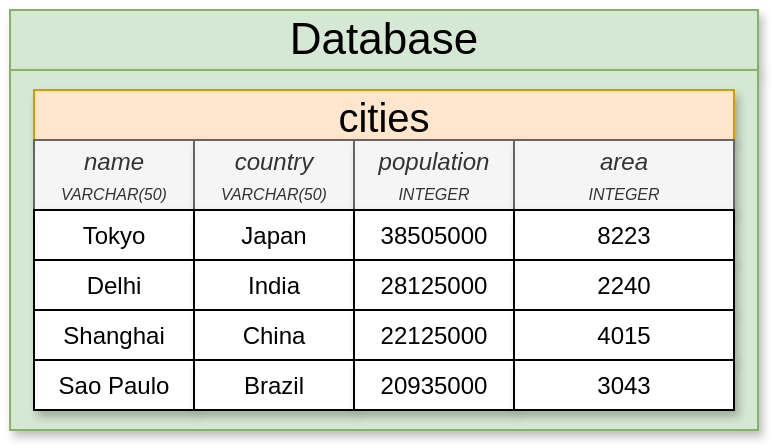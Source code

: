 <mxfile version="24.8.3" pages="8">
  <diagram id="4e3uA_6r-mzQ-KpXPNh-" name="01 - cities">
    <mxGraphModel dx="782" dy="721" grid="1" gridSize="10" guides="1" tooltips="1" connect="1" arrows="1" fold="1" page="1" pageScale="1" pageWidth="1920" pageHeight="1200" math="0" shadow="0">
      <root>
        <mxCell id="0" />
        <mxCell id="1" parent="0" />
        <mxCell id="ej6zyyzPEBs1Y0tk56cy-1" value="Database" style="rounded=0;whiteSpace=wrap;html=1;shadow=1;fontSize=22;fillColor=#d5e8d4;strokeColor=#82b366;" parent="1" vertex="1">
          <mxGeometry x="586" y="410" width="374" height="30" as="geometry" />
        </mxCell>
        <mxCell id="ej6zyyzPEBs1Y0tk56cy-2" value="" style="rounded=0;whiteSpace=wrap;html=1;shadow=1;fontSize=22;fillColor=#d5e8d4;strokeColor=#82b366;" parent="1" vertex="1">
          <mxGeometry x="586" y="440" width="374" height="180" as="geometry" />
        </mxCell>
        <mxCell id="ej6zyyzPEBs1Y0tk56cy-3" value="cities" style="rounded=0;whiteSpace=wrap;html=1;shadow=1;fontSize=20;fillColor=#ffe6cc;strokeColor=#d79b00;" parent="1" vertex="1">
          <mxGeometry x="598" y="450" width="350" height="25" as="geometry" />
        </mxCell>
        <mxCell id="ej6zyyzPEBs1Y0tk56cy-4" value="name&lt;br&gt;&lt;font style=&quot;font-size: 8px&quot;&gt;VARCHAR(50)&lt;/font&gt;" style="rounded=0;whiteSpace=wrap;html=1;shadow=1;fontSize=12;fillColor=#f5f5f5;strokeColor=#666666;fontColor=#333333;fontStyle=2" parent="1" vertex="1">
          <mxGeometry x="598" y="475" width="80" height="35" as="geometry" />
        </mxCell>
        <mxCell id="ej6zyyzPEBs1Y0tk56cy-5" value="country&lt;br&gt;&lt;span style=&quot;font-size: 8px&quot;&gt;VARCHAR(50)&lt;/span&gt;" style="rounded=0;whiteSpace=wrap;html=1;shadow=1;fontSize=12;fillColor=#f5f5f5;strokeColor=#666666;fontColor=#333333;fontStyle=2" parent="1" vertex="1">
          <mxGeometry x="678" y="475" width="80" height="35" as="geometry" />
        </mxCell>
        <mxCell id="ej6zyyzPEBs1Y0tk56cy-6" value="population&lt;br&gt;&lt;span style=&quot;font-size: 8px&quot;&gt;INTEGER&lt;/span&gt;" style="rounded=0;whiteSpace=wrap;html=1;shadow=1;fontSize=12;fillColor=#f5f5f5;strokeColor=#666666;fontColor=#333333;fontStyle=2" parent="1" vertex="1">
          <mxGeometry x="758" y="475" width="80" height="35" as="geometry" />
        </mxCell>
        <mxCell id="ej6zyyzPEBs1Y0tk56cy-7" value="area&lt;br&gt;&lt;span style=&quot;font-size: 8px&quot;&gt;INTEGER&lt;/span&gt;" style="rounded=0;whiteSpace=wrap;html=1;shadow=1;fontSize=12;fillColor=#f5f5f5;strokeColor=#666666;fontColor=#333333;fontStyle=2" parent="1" vertex="1">
          <mxGeometry x="838" y="475" width="110" height="35" as="geometry" />
        </mxCell>
        <mxCell id="ej6zyyzPEBs1Y0tk56cy-8" value="Tokyo" style="rounded=0;whiteSpace=wrap;html=1;shadow=1;fontSize=12;fontStyle=0" parent="1" vertex="1">
          <mxGeometry x="598" y="510" width="80" height="25" as="geometry" />
        </mxCell>
        <mxCell id="ej6zyyzPEBs1Y0tk56cy-9" value="Japan" style="rounded=0;whiteSpace=wrap;html=1;shadow=1;fontSize=12;fontStyle=0" parent="1" vertex="1">
          <mxGeometry x="678" y="510" width="80" height="25" as="geometry" />
        </mxCell>
        <mxCell id="ej6zyyzPEBs1Y0tk56cy-10" value="38505000" style="rounded=0;whiteSpace=wrap;html=1;shadow=1;fontSize=12;fontStyle=0" parent="1" vertex="1">
          <mxGeometry x="758" y="510" width="80" height="25" as="geometry" />
        </mxCell>
        <mxCell id="ej6zyyzPEBs1Y0tk56cy-11" value="8223" style="rounded=0;whiteSpace=wrap;html=1;shadow=1;fontSize=12;fontStyle=0" parent="1" vertex="1">
          <mxGeometry x="838" y="510" width="110" height="25" as="geometry" />
        </mxCell>
        <mxCell id="ej6zyyzPEBs1Y0tk56cy-12" value="Delhi" style="rounded=0;whiteSpace=wrap;html=1;shadow=1;fontSize=12;fontStyle=0" parent="1" vertex="1">
          <mxGeometry x="598" y="535" width="80" height="25" as="geometry" />
        </mxCell>
        <mxCell id="ej6zyyzPEBs1Y0tk56cy-13" value="India" style="rounded=0;whiteSpace=wrap;html=1;shadow=1;fontSize=12;fontStyle=0" parent="1" vertex="1">
          <mxGeometry x="678" y="535" width="80" height="25" as="geometry" />
        </mxCell>
        <mxCell id="ej6zyyzPEBs1Y0tk56cy-14" value="28125000" style="rounded=0;whiteSpace=wrap;html=1;shadow=1;fontSize=12;fontStyle=0" parent="1" vertex="1">
          <mxGeometry x="758" y="535" width="80" height="25" as="geometry" />
        </mxCell>
        <mxCell id="ej6zyyzPEBs1Y0tk56cy-15" value="2240" style="rounded=0;whiteSpace=wrap;html=1;shadow=1;fontSize=12;fontStyle=0" parent="1" vertex="1">
          <mxGeometry x="838" y="535" width="110" height="25" as="geometry" />
        </mxCell>
        <mxCell id="ej6zyyzPEBs1Y0tk56cy-16" value="Shanghai" style="rounded=0;whiteSpace=wrap;html=1;shadow=1;fontSize=12;fontStyle=0" parent="1" vertex="1">
          <mxGeometry x="598" y="560" width="80" height="25" as="geometry" />
        </mxCell>
        <mxCell id="ej6zyyzPEBs1Y0tk56cy-17" value="China" style="rounded=0;whiteSpace=wrap;html=1;shadow=1;fontSize=12;fontStyle=0" parent="1" vertex="1">
          <mxGeometry x="678" y="560" width="80" height="25" as="geometry" />
        </mxCell>
        <mxCell id="ej6zyyzPEBs1Y0tk56cy-18" value="22125000" style="rounded=0;whiteSpace=wrap;html=1;shadow=1;fontSize=12;fontStyle=0" parent="1" vertex="1">
          <mxGeometry x="758" y="560" width="80" height="25" as="geometry" />
        </mxCell>
        <mxCell id="ej6zyyzPEBs1Y0tk56cy-19" value="4015" style="rounded=0;whiteSpace=wrap;html=1;shadow=1;fontSize=12;fontStyle=0" parent="1" vertex="1">
          <mxGeometry x="838" y="560" width="110" height="25" as="geometry" />
        </mxCell>
        <mxCell id="ej6zyyzPEBs1Y0tk56cy-20" value="Sao Paulo" style="rounded=0;whiteSpace=wrap;html=1;shadow=1;fontSize=12;fontStyle=0" parent="1" vertex="1">
          <mxGeometry x="598" y="585" width="80" height="25" as="geometry" />
        </mxCell>
        <mxCell id="ej6zyyzPEBs1Y0tk56cy-21" value="Brazil" style="rounded=0;whiteSpace=wrap;html=1;shadow=1;fontSize=12;fontStyle=0" parent="1" vertex="1">
          <mxGeometry x="678" y="585" width="80" height="25" as="geometry" />
        </mxCell>
        <mxCell id="ej6zyyzPEBs1Y0tk56cy-22" value="20935000" style="rounded=0;whiteSpace=wrap;html=1;shadow=1;fontSize=12;fontStyle=0" parent="1" vertex="1">
          <mxGeometry x="758" y="585" width="80" height="25" as="geometry" />
        </mxCell>
        <mxCell id="ej6zyyzPEBs1Y0tk56cy-23" value="3043" style="rounded=0;whiteSpace=wrap;html=1;shadow=1;fontSize=12;fontStyle=0" parent="1" vertex="1">
          <mxGeometry x="838" y="585" width="110" height="25" as="geometry" />
        </mxCell>
      </root>
    </mxGraphModel>
  </diagram>
  <diagram id="WPvbViRh7FE2aKc_QRb9" name="02 - where">
    <mxGraphModel dx="715" dy="441" grid="1" gridSize="10" guides="1" tooltips="1" connect="1" arrows="1" fold="1" page="1" pageScale="1" pageWidth="1920" pageHeight="1200" math="0" shadow="0">
      <root>
        <mxCell id="AaGhEzn49VwoUiBBxyZU-0" />
        <mxCell id="AaGhEzn49VwoUiBBxyZU-1" parent="AaGhEzn49VwoUiBBxyZU-0" />
        <mxCell id="eYYFkC5M2LrtB64-ixSY-0" value="Database" style="rounded=0;whiteSpace=wrap;html=1;shadow=1;fontSize=22;fillColor=#d5e8d4;strokeColor=#82b366;" vertex="1" parent="AaGhEzn49VwoUiBBxyZU-1">
          <mxGeometry x="560" y="390" width="374" height="30" as="geometry" />
        </mxCell>
        <mxCell id="eYYFkC5M2LrtB64-ixSY-1" value="" style="rounded=0;whiteSpace=wrap;html=1;shadow=1;fontSize=22;fillColor=#d5e8d4;strokeColor=#82b366;" vertex="1" parent="AaGhEzn49VwoUiBBxyZU-1">
          <mxGeometry x="560" y="420" width="374" height="180" as="geometry" />
        </mxCell>
        <mxCell id="eYYFkC5M2LrtB64-ixSY-2" value="cities" style="rounded=0;whiteSpace=wrap;html=1;shadow=1;fontSize=20;fillColor=#ffe6cc;strokeColor=#d79b00;" vertex="1" parent="AaGhEzn49VwoUiBBxyZU-1">
          <mxGeometry x="572" y="430" width="350" height="25" as="geometry" />
        </mxCell>
        <mxCell id="eYYFkC5M2LrtB64-ixSY-3" value="name&lt;br&gt;&lt;font style=&quot;font-size: 8px&quot;&gt;VARCHAR(50)&lt;/font&gt;" style="rounded=0;whiteSpace=wrap;html=1;shadow=1;fontSize=12;fillColor=#f5f5f5;strokeColor=#666666;fontColor=#333333;fontStyle=2" vertex="1" parent="AaGhEzn49VwoUiBBxyZU-1">
          <mxGeometry x="572" y="455" width="80" height="35" as="geometry" />
        </mxCell>
        <mxCell id="eYYFkC5M2LrtB64-ixSY-6" value="area&lt;br&gt;&lt;span style=&quot;font-size: 8px&quot;&gt;INTEGER&lt;/span&gt;" style="rounded=0;whiteSpace=wrap;html=1;shadow=1;fontSize=12;fillColor=#f5f5f5;strokeColor=#666666;fontColor=#333333;fontStyle=2" vertex="1" parent="AaGhEzn49VwoUiBBxyZU-1">
          <mxGeometry x="812" y="455" width="110" height="35" as="geometry" />
        </mxCell>
        <mxCell id="eYYFkC5M2LrtB64-ixSY-7" value="Tokyo" style="rounded=0;whiteSpace=wrap;html=1;shadow=1;fontSize=12;fontStyle=0" vertex="1" parent="AaGhEzn49VwoUiBBxyZU-1">
          <mxGeometry x="572" y="490" width="80" height="25" as="geometry" />
        </mxCell>
        <mxCell id="eYYFkC5M2LrtB64-ixSY-10" value="8223" style="rounded=0;whiteSpace=wrap;html=1;shadow=1;fontSize=12;fontStyle=0" vertex="1" parent="AaGhEzn49VwoUiBBxyZU-1">
          <mxGeometry x="812" y="490" width="110" height="25" as="geometry" />
        </mxCell>
        <mxCell id="eYYFkC5M2LrtB64-ixSY-15" value="Shanghai" style="rounded=0;whiteSpace=wrap;html=1;shadow=1;fontSize=12;fontStyle=0" vertex="1" parent="AaGhEzn49VwoUiBBxyZU-1">
          <mxGeometry x="572" y="540" width="80" height="25" as="geometry" />
        </mxCell>
        <mxCell id="eYYFkC5M2LrtB64-ixSY-18" value="4015" style="rounded=0;whiteSpace=wrap;html=1;shadow=1;fontSize=12;fontStyle=0" vertex="1" parent="AaGhEzn49VwoUiBBxyZU-1">
          <mxGeometry x="812" y="540" width="110" height="25" as="geometry" />
        </mxCell>
        <mxCell id="pkKS2S7PdFpSrECyKQXo-2" style="edgeStyle=orthogonalEdgeStyle;rounded=0;orthogonalLoop=1;jettySize=auto;html=1;exitX=0.5;exitY=1;exitDx=0;exitDy=0;fontSize=18;" edge="1" parent="AaGhEzn49VwoUiBBxyZU-1" source="eYYFkC5M2LrtB64-ixSY-23">
          <mxGeometry relative="1" as="geometry">
            <mxPoint x="680" y="380" as="targetPoint" />
          </mxGeometry>
        </mxCell>
        <mxCell id="eYYFkC5M2LrtB64-ixSY-23" value="SELECT name, area" style="rounded=0;whiteSpace=wrap;html=1;fillColor=#dae8fc;strokeColor=#6c8ebf;fontSize=18;" vertex="1" parent="AaGhEzn49VwoUiBBxyZU-1">
          <mxGeometry x="470" y="270" width="173" height="50" as="geometry" />
        </mxCell>
        <mxCell id="pkKS2S7PdFpSrECyKQXo-0" style="edgeStyle=orthogonalEdgeStyle;rounded=0;orthogonalLoop=1;jettySize=auto;html=1;exitX=0.5;exitY=1;exitDx=0;exitDy=0;entryX=0.474;entryY=-0.113;entryDx=0;entryDy=0;entryPerimeter=0;fontSize=18;" edge="1" parent="AaGhEzn49VwoUiBBxyZU-1" source="eYYFkC5M2LrtB64-ixSY-24" target="eYYFkC5M2LrtB64-ixSY-0">
          <mxGeometry relative="1" as="geometry" />
        </mxCell>
        <mxCell id="eYYFkC5M2LrtB64-ixSY-24" value="FROM cities" style="rounded=0;whiteSpace=wrap;html=1;fillColor=#dae8fc;strokeColor=#6c8ebf;fontSize=18;" vertex="1" parent="AaGhEzn49VwoUiBBxyZU-1">
          <mxGeometry x="643" y="270" width="160" height="50" as="geometry" />
        </mxCell>
        <mxCell id="pkKS2S7PdFpSrECyKQXo-1" style="edgeStyle=orthogonalEdgeStyle;rounded=0;orthogonalLoop=1;jettySize=auto;html=1;exitX=0.5;exitY=1;exitDx=0;exitDy=0;fontSize=18;" edge="1" parent="AaGhEzn49VwoUiBBxyZU-1" source="eYYFkC5M2LrtB64-ixSY-25">
          <mxGeometry relative="1" as="geometry">
            <mxPoint x="780" y="380" as="targetPoint" />
          </mxGeometry>
        </mxCell>
        <mxCell id="eYYFkC5M2LrtB64-ixSY-25" value="WHERE area &amp;gt; 4000" style="rounded=0;whiteSpace=wrap;html=1;fillColor=#dae8fc;strokeColor=#6c8ebf;fontSize=18;" vertex="1" parent="AaGhEzn49VwoUiBBxyZU-1">
          <mxGeometry x="803" y="270" width="208" height="50" as="geometry" />
        </mxCell>
      </root>
    </mxGraphModel>
  </diagram>
  <diagram id="KuyZEUI8awvP4SvYcROS" name="03 - order">
    <mxGraphModel dx="601" dy="370" grid="1" gridSize="10" guides="1" tooltips="1" connect="1" arrows="1" fold="1" page="1" pageScale="1" pageWidth="1920" pageHeight="1200" math="0" shadow="0">
      <root>
        <mxCell id="NCR4u-MYzH2ishR-d2Pz-0" />
        <mxCell id="NCR4u-MYzH2ishR-d2Pz-1" parent="NCR4u-MYzH2ishR-d2Pz-0" />
        <mxCell id="Dm7EW4HvSjWJapq4ZpQy-0" value="SELECT name" style="rounded=0;whiteSpace=wrap;html=1;fillColor=#dae8fc;strokeColor=#6c8ebf;fontSize=18;" vertex="1" parent="NCR4u-MYzH2ishR-d2Pz-1">
          <mxGeometry x="500" y="430" width="160" height="50" as="geometry" />
        </mxCell>
        <mxCell id="Dm7EW4HvSjWJapq4ZpQy-1" value="FROM cities" style="rounded=0;whiteSpace=wrap;html=1;fillColor=#dae8fc;strokeColor=#6c8ebf;fontSize=18;" vertex="1" parent="NCR4u-MYzH2ishR-d2Pz-1">
          <mxGeometry x="660" y="430" width="160" height="50" as="geometry" />
        </mxCell>
        <mxCell id="Dm7EW4HvSjWJapq4ZpQy-2" value="WHERE area &amp;gt; 4000" style="rounded=0;whiteSpace=wrap;html=1;fillColor=#dae8fc;strokeColor=#6c8ebf;fontSize=18;" vertex="1" parent="NCR4u-MYzH2ishR-d2Pz-1">
          <mxGeometry x="820" y="430" width="208" height="50" as="geometry" />
        </mxCell>
        <mxCell id="Dm7EW4HvSjWJapq4ZpQy-4" value="" style="shape=curlyBracket;whiteSpace=wrap;html=1;rounded=1;fontSize=18;rotation=-90;" vertex="1" parent="NCR4u-MYzH2ishR-d2Pz-1">
          <mxGeometry x="570" y="418" width="20" height="160" as="geometry" />
        </mxCell>
        <mxCell id="Dm7EW4HvSjWJapq4ZpQy-5" value="" style="shape=curlyBracket;whiteSpace=wrap;html=1;rounded=1;fontSize=18;rotation=-90;" vertex="1" parent="NCR4u-MYzH2ishR-d2Pz-1">
          <mxGeometry x="730" y="418" width="20" height="160" as="geometry" />
        </mxCell>
        <mxCell id="Dm7EW4HvSjWJapq4ZpQy-6" value="" style="shape=curlyBracket;whiteSpace=wrap;html=1;rounded=1;fontSize=18;rotation=-90;" vertex="1" parent="NCR4u-MYzH2ishR-d2Pz-1">
          <mxGeometry x="912" y="394" width="24" height="208" as="geometry" />
        </mxCell>
        <mxCell id="Dm7EW4HvSjWJapq4ZpQy-7" value="First" style="text;html=1;strokeColor=none;fillColor=none;align=center;verticalAlign=middle;whiteSpace=wrap;rounded=0;fontSize=18;fontStyle=2" vertex="1" parent="NCR4u-MYzH2ishR-d2Pz-1">
          <mxGeometry x="720" y="510" width="40" height="20" as="geometry" />
        </mxCell>
        <mxCell id="Dm7EW4HvSjWJapq4ZpQy-8" value="Second" style="text;html=1;strokeColor=none;fillColor=none;align=center;verticalAlign=middle;whiteSpace=wrap;rounded=0;fontSize=18;fontStyle=2" vertex="1" parent="NCR4u-MYzH2ishR-d2Pz-1">
          <mxGeometry x="904" y="510" width="40" height="20" as="geometry" />
        </mxCell>
        <mxCell id="Dm7EW4HvSjWJapq4ZpQy-9" value="Third" style="text;html=1;strokeColor=none;fillColor=none;align=center;verticalAlign=middle;whiteSpace=wrap;rounded=0;fontSize=18;fontStyle=2" vertex="1" parent="NCR4u-MYzH2ishR-d2Pz-1">
          <mxGeometry x="560" y="510" width="40" height="20" as="geometry" />
        </mxCell>
      </root>
    </mxGraphModel>
  </diagram>
  <diagram id="Zv7tVpPOqQ2qI7h1_i_Y" name="04 - operators">
    <mxGraphModel dx="715" dy="441" grid="1" gridSize="10" guides="1" tooltips="1" connect="1" arrows="1" fold="1" page="1" pageScale="1" pageWidth="1920" pageHeight="1200" math="0" shadow="0">
      <root>
        <mxCell id="tnCK1nvqimr_X_IFObBG-0" />
        <mxCell id="tnCK1nvqimr_X_IFObBG-1" parent="tnCK1nvqimr_X_IFObBG-0" />
        <mxCell id="aW-_1c8ueP7pCGFVln9w-0" style="edgeStyle=orthogonalEdgeStyle;rounded=0;orthogonalLoop=1;jettySize=auto;html=1;exitX=1;exitY=0.5;exitDx=0;exitDy=0;strokeWidth=2;fontSize=29;" edge="1" parent="tnCK1nvqimr_X_IFObBG-1" source="aW-_1c8ueP7pCGFVln9w-1" target="aW-_1c8ueP7pCGFVln9w-8">
          <mxGeometry relative="1" as="geometry" />
        </mxCell>
        <mxCell id="aW-_1c8ueP7pCGFVln9w-1" value="=" style="rounded=0;whiteSpace=wrap;html=1;strokeWidth=1;fillColor=#dae8fc;fontSize=29;strokeColor=#6c8ebf;fontStyle=1" vertex="1" parent="tnCK1nvqimr_X_IFObBG-1">
          <mxGeometry x="580" y="190" width="120" height="60" as="geometry" />
        </mxCell>
        <mxCell id="aW-_1c8ueP7pCGFVln9w-2" style="edgeStyle=orthogonalEdgeStyle;rounded=0;orthogonalLoop=1;jettySize=auto;html=1;exitX=1;exitY=0.5;exitDx=0;exitDy=0;strokeWidth=2;fontSize=29;" edge="1" parent="tnCK1nvqimr_X_IFObBG-1" source="aW-_1c8ueP7pCGFVln9w-3" target="aW-_1c8ueP7pCGFVln9w-9">
          <mxGeometry relative="1" as="geometry" />
        </mxCell>
        <mxCell id="aW-_1c8ueP7pCGFVln9w-3" value="&amp;gt;" style="rounded=0;whiteSpace=wrap;html=1;strokeWidth=1;fillColor=#dae8fc;fontSize=29;strokeColor=#6c8ebf;fontStyle=1" vertex="1" parent="tnCK1nvqimr_X_IFObBG-1">
          <mxGeometry x="580" y="260" width="120" height="60" as="geometry" />
        </mxCell>
        <mxCell id="aW-_1c8ueP7pCGFVln9w-4" style="edgeStyle=orthogonalEdgeStyle;rounded=0;orthogonalLoop=1;jettySize=auto;html=1;exitX=1;exitY=0.5;exitDx=0;exitDy=0;strokeWidth=2;fontSize=29;" edge="1" parent="tnCK1nvqimr_X_IFObBG-1" source="aW-_1c8ueP7pCGFVln9w-5" target="aW-_1c8ueP7pCGFVln9w-10">
          <mxGeometry relative="1" as="geometry" />
        </mxCell>
        <mxCell id="aW-_1c8ueP7pCGFVln9w-5" value="&amp;lt;" style="rounded=0;whiteSpace=wrap;html=1;strokeWidth=1;fillColor=#dae8fc;fontSize=29;strokeColor=#6c8ebf;fontStyle=1" vertex="1" parent="tnCK1nvqimr_X_IFObBG-1">
          <mxGeometry x="580" y="330" width="120" height="60" as="geometry" />
        </mxCell>
        <mxCell id="aW-_1c8ueP7pCGFVln9w-6" style="edgeStyle=orthogonalEdgeStyle;rounded=0;orthogonalLoop=1;jettySize=auto;html=1;exitX=1;exitY=0.5;exitDx=0;exitDy=0;strokeWidth=2;fontSize=29;" edge="1" parent="tnCK1nvqimr_X_IFObBG-1" source="aW-_1c8ueP7pCGFVln9w-7" target="aW-_1c8ueP7pCGFVln9w-11">
          <mxGeometry relative="1" as="geometry" />
        </mxCell>
        <mxCell id="aW-_1c8ueP7pCGFVln9w-7" value="&amp;gt;=" style="rounded=0;whiteSpace=wrap;html=1;strokeWidth=1;fillColor=#dae8fc;fontSize=29;strokeColor=#6c8ebf;fontStyle=1" vertex="1" parent="tnCK1nvqimr_X_IFObBG-1">
          <mxGeometry x="580" y="400" width="120" height="60" as="geometry" />
        </mxCell>
        <mxCell id="aW-_1c8ueP7pCGFVln9w-8" value="Are the values equal?" style="rounded=0;whiteSpace=wrap;html=1;strokeWidth=1;fontSize=17;fontStyle=0" vertex="1" parent="tnCK1nvqimr_X_IFObBG-1">
          <mxGeometry x="730" y="190" width="140" height="60" as="geometry" />
        </mxCell>
        <mxCell id="aW-_1c8ueP7pCGFVln9w-9" value="Is the value on the left greater?" style="rounded=0;whiteSpace=wrap;html=1;strokeWidth=1;fontSize=17;fontStyle=0" vertex="1" parent="tnCK1nvqimr_X_IFObBG-1">
          <mxGeometry x="730" y="260" width="140" height="60" as="geometry" />
        </mxCell>
        <mxCell id="aW-_1c8ueP7pCGFVln9w-10" value="Is the value on the left less?" style="rounded=0;whiteSpace=wrap;html=1;strokeWidth=1;fontSize=17;fontStyle=0" vertex="1" parent="tnCK1nvqimr_X_IFObBG-1">
          <mxGeometry x="730" y="330" width="140" height="60" as="geometry" />
        </mxCell>
        <mxCell id="aW-_1c8ueP7pCGFVln9w-11" value="Is the value on the left greater or equal to?" style="rounded=0;whiteSpace=wrap;html=1;strokeWidth=1;fontSize=17;fontStyle=0" vertex="1" parent="tnCK1nvqimr_X_IFObBG-1">
          <mxGeometry x="730" y="400" width="140" height="60" as="geometry" />
        </mxCell>
        <mxCell id="aW-_1c8ueP7pCGFVln9w-12" value="&lt;i&gt;Comparison&lt;/i&gt; Math Operators" style="text;html=1;strokeColor=none;fillColor=none;align=center;verticalAlign=middle;whiteSpace=wrap;rounded=0;fontSize=29;" vertex="1" parent="tnCK1nvqimr_X_IFObBG-1">
          <mxGeometry x="710" y="150" width="380" height="20" as="geometry" />
        </mxCell>
        <mxCell id="aW-_1c8ueP7pCGFVln9w-13" style="edgeStyle=orthogonalEdgeStyle;rounded=0;orthogonalLoop=1;jettySize=auto;html=1;exitX=1;exitY=0.5;exitDx=0;exitDy=0;strokeWidth=2;fontSize=29;" edge="1" parent="tnCK1nvqimr_X_IFObBG-1" source="aW-_1c8ueP7pCGFVln9w-14" target="aW-_1c8ueP7pCGFVln9w-21">
          <mxGeometry relative="1" as="geometry" />
        </mxCell>
        <mxCell id="aW-_1c8ueP7pCGFVln9w-14" value="&amp;lt;=" style="rounded=0;whiteSpace=wrap;html=1;strokeWidth=1;fillColor=#dae8fc;fontSize=29;strokeColor=#6c8ebf;fontStyle=1" vertex="1" parent="tnCK1nvqimr_X_IFObBG-1">
          <mxGeometry x="900" y="190" width="120" height="60" as="geometry" />
        </mxCell>
        <mxCell id="aW-_1c8ueP7pCGFVln9w-15" style="edgeStyle=orthogonalEdgeStyle;rounded=0;orthogonalLoop=1;jettySize=auto;html=1;exitX=1;exitY=0.5;exitDx=0;exitDy=0;strokeWidth=2;fontSize=29;" edge="1" parent="tnCK1nvqimr_X_IFObBG-1" source="aW-_1c8ueP7pCGFVln9w-16" target="aW-_1c8ueP7pCGFVln9w-22">
          <mxGeometry relative="1" as="geometry" />
        </mxCell>
        <mxCell id="aW-_1c8ueP7pCGFVln9w-16" value="&amp;lt;&amp;gt;" style="rounded=0;whiteSpace=wrap;html=1;strokeWidth=1;fillColor=#dae8fc;fontSize=29;strokeColor=#6c8ebf;fontStyle=1" vertex="1" parent="tnCK1nvqimr_X_IFObBG-1">
          <mxGeometry x="900" y="260" width="120" height="60" as="geometry" />
        </mxCell>
        <mxCell id="aW-_1c8ueP7pCGFVln9w-17" style="edgeStyle=orthogonalEdgeStyle;rounded=0;orthogonalLoop=1;jettySize=auto;html=1;exitX=1;exitY=0.5;exitDx=0;exitDy=0;strokeWidth=2;fontSize=29;" edge="1" parent="tnCK1nvqimr_X_IFObBG-1" source="aW-_1c8ueP7pCGFVln9w-18" target="aW-_1c8ueP7pCGFVln9w-23">
          <mxGeometry relative="1" as="geometry" />
        </mxCell>
        <mxCell id="aW-_1c8ueP7pCGFVln9w-18" value="!=" style="rounded=0;whiteSpace=wrap;html=1;strokeWidth=1;fillColor=#dae8fc;fontSize=29;strokeColor=#6c8ebf;fontStyle=1" vertex="1" parent="tnCK1nvqimr_X_IFObBG-1">
          <mxGeometry x="900" y="330" width="120" height="60" as="geometry" />
        </mxCell>
        <mxCell id="aW-_1c8ueP7pCGFVln9w-19" style="edgeStyle=orthogonalEdgeStyle;rounded=0;orthogonalLoop=1;jettySize=auto;html=1;exitX=1;exitY=0.5;exitDx=0;exitDy=0;strokeWidth=2;fontSize=29;" edge="1" parent="tnCK1nvqimr_X_IFObBG-1" source="aW-_1c8ueP7pCGFVln9w-20" target="aW-_1c8ueP7pCGFVln9w-24">
          <mxGeometry relative="1" as="geometry" />
        </mxCell>
        <mxCell id="aW-_1c8ueP7pCGFVln9w-20" value="BETWEEN" style="rounded=0;whiteSpace=wrap;html=1;strokeWidth=1;fillColor=#dae8fc;fontSize=20;strokeColor=#6c8ebf;fontStyle=1" vertex="1" parent="tnCK1nvqimr_X_IFObBG-1">
          <mxGeometry x="900" y="400" width="120" height="60" as="geometry" />
        </mxCell>
        <mxCell id="aW-_1c8ueP7pCGFVln9w-21" value="Is the value on the left lesser or equal to?" style="rounded=0;whiteSpace=wrap;html=1;strokeWidth=1;fontSize=17;fontStyle=0" vertex="1" parent="tnCK1nvqimr_X_IFObBG-1">
          <mxGeometry x="1050" y="190" width="140" height="60" as="geometry" />
        </mxCell>
        <mxCell id="aW-_1c8ueP7pCGFVln9w-22" value="Are the values not equal?" style="rounded=0;whiteSpace=wrap;html=1;strokeWidth=1;fontSize=17;fontStyle=0" vertex="1" parent="tnCK1nvqimr_X_IFObBG-1">
          <mxGeometry x="1050" y="260" width="140" height="60" as="geometry" />
        </mxCell>
        <mxCell id="aW-_1c8ueP7pCGFVln9w-23" value="Are the values not equal?" style="rounded=0;whiteSpace=wrap;html=1;strokeWidth=1;fontSize=17;fontStyle=0" vertex="1" parent="tnCK1nvqimr_X_IFObBG-1">
          <mxGeometry x="1050" y="330" width="140" height="60" as="geometry" />
        </mxCell>
        <mxCell id="aW-_1c8ueP7pCGFVln9w-24" value="Is the value between two other values?" style="rounded=0;whiteSpace=wrap;html=1;strokeWidth=1;fontSize=17;fontStyle=0" vertex="1" parent="tnCK1nvqimr_X_IFObBG-1">
          <mxGeometry x="1050" y="400" width="140" height="60" as="geometry" />
        </mxCell>
        <mxCell id="aW-_1c8ueP7pCGFVln9w-26" style="edgeStyle=orthogonalEdgeStyle;rounded=0;orthogonalLoop=1;jettySize=auto;html=1;exitX=1;exitY=0.5;exitDx=0;exitDy=0;strokeWidth=2;fontSize=29;" edge="1" parent="tnCK1nvqimr_X_IFObBG-1" source="aW-_1c8ueP7pCGFVln9w-27" target="aW-_1c8ueP7pCGFVln9w-28">
          <mxGeometry relative="1" as="geometry" />
        </mxCell>
        <mxCell id="aW-_1c8ueP7pCGFVln9w-27" value="IN" style="rounded=0;whiteSpace=wrap;html=1;strokeWidth=1;fillColor=#dae8fc;fontSize=20;strokeColor=#6c8ebf;fontStyle=1" vertex="1" parent="tnCK1nvqimr_X_IFObBG-1">
          <mxGeometry x="580" y="470" width="120" height="60" as="geometry" />
        </mxCell>
        <mxCell id="aW-_1c8ueP7pCGFVln9w-28" value="Is the value present in a list?" style="rounded=0;whiteSpace=wrap;html=1;strokeWidth=1;fontSize=17;fontStyle=0" vertex="1" parent="tnCK1nvqimr_X_IFObBG-1">
          <mxGeometry x="730" y="470" width="140" height="60" as="geometry" />
        </mxCell>
        <mxCell id="aW-_1c8ueP7pCGFVln9w-29" style="edgeStyle=orthogonalEdgeStyle;rounded=0;orthogonalLoop=1;jettySize=auto;html=1;exitX=1;exitY=0.5;exitDx=0;exitDy=0;strokeWidth=2;fontSize=29;" edge="1" parent="tnCK1nvqimr_X_IFObBG-1" source="aW-_1c8ueP7pCGFVln9w-30" target="aW-_1c8ueP7pCGFVln9w-31">
          <mxGeometry relative="1" as="geometry" />
        </mxCell>
        <mxCell id="aW-_1c8ueP7pCGFVln9w-30" value="NOT IN" style="rounded=0;whiteSpace=wrap;html=1;strokeWidth=1;fillColor=#dae8fc;fontSize=20;strokeColor=#6c8ebf;fontStyle=1" vertex="1" parent="tnCK1nvqimr_X_IFObBG-1">
          <mxGeometry x="900" y="470" width="120" height="60" as="geometry" />
        </mxCell>
        <mxCell id="aW-_1c8ueP7pCGFVln9w-31" value="Is the value &lt;i&gt;not&lt;/i&gt;&amp;nbsp;present in a list?" style="rounded=0;whiteSpace=wrap;html=1;strokeWidth=1;fontSize=17;fontStyle=0" vertex="1" parent="tnCK1nvqimr_X_IFObBG-1">
          <mxGeometry x="1050" y="470" width="140" height="60" as="geometry" />
        </mxCell>
      </root>
    </mxGraphModel>
  </diagram>
  <diagram id="SnyHVGUOaEa21IUSJoXX" name="05 - op">
    <mxGraphModel dx="653" dy="403" grid="1" gridSize="10" guides="1" tooltips="1" connect="1" arrows="1" fold="1" page="1" pageScale="1" pageWidth="1920" pageHeight="1200" math="0" shadow="0">
      <root>
        <mxCell id="DzGI-ZzlWiuclFLCjOaf-0" />
        <mxCell id="DzGI-ZzlWiuclFLCjOaf-1" parent="DzGI-ZzlWiuclFLCjOaf-0" />
        <mxCell id="DzGI-ZzlWiuclFLCjOaf-2" value="Database" style="rounded=0;whiteSpace=wrap;html=1;shadow=1;fontSize=22;fillColor=#d5e8d4;strokeColor=#82b366;" vertex="1" parent="DzGI-ZzlWiuclFLCjOaf-1">
          <mxGeometry x="586" y="410" width="374" height="30" as="geometry" />
        </mxCell>
        <mxCell id="DzGI-ZzlWiuclFLCjOaf-3" value="" style="rounded=0;whiteSpace=wrap;html=1;shadow=1;fontSize=22;fillColor=#d5e8d4;strokeColor=#82b366;" vertex="1" parent="DzGI-ZzlWiuclFLCjOaf-1">
          <mxGeometry x="586" y="440" width="374" height="180" as="geometry" />
        </mxCell>
        <mxCell id="DzGI-ZzlWiuclFLCjOaf-4" value="cities" style="rounded=0;whiteSpace=wrap;html=1;shadow=1;fontSize=20;fillColor=#ffe6cc;strokeColor=#d79b00;" vertex="1" parent="DzGI-ZzlWiuclFLCjOaf-1">
          <mxGeometry x="598" y="450" width="350" height="25" as="geometry" />
        </mxCell>
        <mxCell id="DzGI-ZzlWiuclFLCjOaf-5" value="name&lt;br&gt;&lt;font style=&quot;font-size: 8px&quot;&gt;VARCHAR(50)&lt;/font&gt;" style="rounded=0;whiteSpace=wrap;html=1;shadow=1;fontSize=12;fillColor=#f5f5f5;strokeColor=#666666;fontColor=#333333;fontStyle=2" vertex="1" parent="DzGI-ZzlWiuclFLCjOaf-1">
          <mxGeometry x="598" y="475" width="80" height="35" as="geometry" />
        </mxCell>
        <mxCell id="DzGI-ZzlWiuclFLCjOaf-6" value="country&lt;br&gt;&lt;span style=&quot;font-size: 8px&quot;&gt;VARCHAR(50)&lt;/span&gt;" style="rounded=0;whiteSpace=wrap;html=1;shadow=1;fontSize=12;fillColor=#f5f5f5;strokeColor=#666666;fontColor=#333333;fontStyle=2" vertex="1" parent="DzGI-ZzlWiuclFLCjOaf-1">
          <mxGeometry x="678" y="475" width="80" height="35" as="geometry" />
        </mxCell>
        <mxCell id="DzGI-ZzlWiuclFLCjOaf-7" value="population&lt;br&gt;&lt;span style=&quot;font-size: 8px&quot;&gt;INTEGER&lt;/span&gt;" style="rounded=0;whiteSpace=wrap;html=1;shadow=1;fontSize=12;fillColor=#f5f5f5;strokeColor=#666666;fontColor=#333333;fontStyle=2" vertex="1" parent="DzGI-ZzlWiuclFLCjOaf-1">
          <mxGeometry x="758" y="475" width="80" height="35" as="geometry" />
        </mxCell>
        <mxCell id="DzGI-ZzlWiuclFLCjOaf-8" value="area&lt;br&gt;&lt;span style=&quot;font-size: 8px&quot;&gt;INTEGER&lt;/span&gt;" style="rounded=0;whiteSpace=wrap;html=1;shadow=1;fontSize=12;fillColor=#f5f5f5;strokeColor=#666666;fontColor=#333333;fontStyle=2" vertex="1" parent="DzGI-ZzlWiuclFLCjOaf-1">
          <mxGeometry x="838" y="475" width="110" height="35" as="geometry" />
        </mxCell>
        <mxCell id="DzGI-ZzlWiuclFLCjOaf-9" value="Tokyo" style="rounded=0;whiteSpace=wrap;html=1;shadow=1;fontSize=12;fontStyle=0" vertex="1" parent="DzGI-ZzlWiuclFLCjOaf-1">
          <mxGeometry x="598" y="510" width="80" height="25" as="geometry" />
        </mxCell>
        <mxCell id="DzGI-ZzlWiuclFLCjOaf-10" value="Japan" style="rounded=0;whiteSpace=wrap;html=1;shadow=1;fontSize=12;fontStyle=0" vertex="1" parent="DzGI-ZzlWiuclFLCjOaf-1">
          <mxGeometry x="678" y="510" width="80" height="25" as="geometry" />
        </mxCell>
        <mxCell id="DzGI-ZzlWiuclFLCjOaf-11" value="38505000" style="rounded=0;whiteSpace=wrap;html=1;shadow=1;fontSize=12;fontStyle=0" vertex="1" parent="DzGI-ZzlWiuclFLCjOaf-1">
          <mxGeometry x="758" y="510" width="80" height="25" as="geometry" />
        </mxCell>
        <mxCell id="DzGI-ZzlWiuclFLCjOaf-12" value="8223" style="rounded=0;whiteSpace=wrap;html=1;shadow=1;fontSize=12;fontStyle=0" vertex="1" parent="DzGI-ZzlWiuclFLCjOaf-1">
          <mxGeometry x="838" y="510" width="110" height="25" as="geometry" />
        </mxCell>
        <mxCell id="DzGI-ZzlWiuclFLCjOaf-13" value="Delhi" style="rounded=0;whiteSpace=wrap;html=1;shadow=1;fontSize=12;fontStyle=0" vertex="1" parent="DzGI-ZzlWiuclFLCjOaf-1">
          <mxGeometry x="598" y="535" width="80" height="25" as="geometry" />
        </mxCell>
        <mxCell id="DzGI-ZzlWiuclFLCjOaf-14" value="India" style="rounded=0;whiteSpace=wrap;html=1;shadow=1;fontSize=12;fontStyle=0" vertex="1" parent="DzGI-ZzlWiuclFLCjOaf-1">
          <mxGeometry x="678" y="535" width="80" height="25" as="geometry" />
        </mxCell>
        <mxCell id="DzGI-ZzlWiuclFLCjOaf-15" value="28125000" style="rounded=0;whiteSpace=wrap;html=1;shadow=1;fontSize=12;fontStyle=0" vertex="1" parent="DzGI-ZzlWiuclFLCjOaf-1">
          <mxGeometry x="758" y="535" width="80" height="25" as="geometry" />
        </mxCell>
        <mxCell id="DzGI-ZzlWiuclFLCjOaf-16" value="2240" style="rounded=0;whiteSpace=wrap;html=1;shadow=1;fontSize=12;fontStyle=0" vertex="1" parent="DzGI-ZzlWiuclFLCjOaf-1">
          <mxGeometry x="838" y="535" width="110" height="25" as="geometry" />
        </mxCell>
        <mxCell id="DzGI-ZzlWiuclFLCjOaf-17" value="Shanghai" style="rounded=0;whiteSpace=wrap;html=1;shadow=1;fontSize=12;fontStyle=0" vertex="1" parent="DzGI-ZzlWiuclFLCjOaf-1">
          <mxGeometry x="598" y="560" width="80" height="25" as="geometry" />
        </mxCell>
        <mxCell id="DzGI-ZzlWiuclFLCjOaf-18" value="China" style="rounded=0;whiteSpace=wrap;html=1;shadow=1;fontSize=12;fontStyle=0" vertex="1" parent="DzGI-ZzlWiuclFLCjOaf-1">
          <mxGeometry x="678" y="560" width="80" height="25" as="geometry" />
        </mxCell>
        <mxCell id="DzGI-ZzlWiuclFLCjOaf-19" value="22125000" style="rounded=0;whiteSpace=wrap;html=1;shadow=1;fontSize=12;fontStyle=0" vertex="1" parent="DzGI-ZzlWiuclFLCjOaf-1">
          <mxGeometry x="758" y="560" width="80" height="25" as="geometry" />
        </mxCell>
        <mxCell id="DzGI-ZzlWiuclFLCjOaf-20" value="4015" style="rounded=0;whiteSpace=wrap;html=1;shadow=1;fontSize=12;fontStyle=0" vertex="1" parent="DzGI-ZzlWiuclFLCjOaf-1">
          <mxGeometry x="838" y="560" width="110" height="25" as="geometry" />
        </mxCell>
        <mxCell id="DzGI-ZzlWiuclFLCjOaf-21" value="Sao Paulo" style="rounded=0;whiteSpace=wrap;html=1;shadow=1;fontSize=12;fontStyle=0" vertex="1" parent="DzGI-ZzlWiuclFLCjOaf-1">
          <mxGeometry x="598" y="585" width="80" height="25" as="geometry" />
        </mxCell>
        <mxCell id="DzGI-ZzlWiuclFLCjOaf-22" value="Brazil" style="rounded=0;whiteSpace=wrap;html=1;shadow=1;fontSize=12;fontStyle=0" vertex="1" parent="DzGI-ZzlWiuclFLCjOaf-1">
          <mxGeometry x="678" y="585" width="80" height="25" as="geometry" />
        </mxCell>
        <mxCell id="DzGI-ZzlWiuclFLCjOaf-23" value="20935000" style="rounded=0;whiteSpace=wrap;html=1;shadow=1;fontSize=12;fontStyle=0" vertex="1" parent="DzGI-ZzlWiuclFLCjOaf-1">
          <mxGeometry x="758" y="585" width="80" height="25" as="geometry" />
        </mxCell>
        <mxCell id="DzGI-ZzlWiuclFLCjOaf-24" value="3043" style="rounded=0;whiteSpace=wrap;html=1;shadow=1;fontSize=12;fontStyle=0" vertex="1" parent="DzGI-ZzlWiuclFLCjOaf-1">
          <mxGeometry x="838" y="585" width="110" height="25" as="geometry" />
        </mxCell>
        <mxCell id="0AebjOSKfutR1a-4dpg7-0" value="SELECT name, area" style="rounded=0;whiteSpace=wrap;html=1;fillColor=#dae8fc;strokeColor=#6c8ebf;fontSize=18;" vertex="1" parent="DzGI-ZzlWiuclFLCjOaf-1">
          <mxGeometry x="549" y="330" width="173" height="50" as="geometry" />
        </mxCell>
        <mxCell id="0AebjOSKfutR1a-4dpg7-1" value="FROM cities" style="rounded=0;whiteSpace=wrap;html=1;fillColor=#dae8fc;strokeColor=#6c8ebf;fontSize=18;" vertex="1" parent="DzGI-ZzlWiuclFLCjOaf-1">
          <mxGeometry x="722" y="330" width="117" height="50" as="geometry" />
        </mxCell>
        <mxCell id="0AebjOSKfutR1a-4dpg7-2" value="WHERE area = 8223" style="rounded=0;whiteSpace=wrap;html=1;fillColor=#dae8fc;strokeColor=#6c8ebf;fontSize=18;" vertex="1" parent="DzGI-ZzlWiuclFLCjOaf-1">
          <mxGeometry x="839" y="330" width="208" height="50" as="geometry" />
        </mxCell>
      </root>
    </mxGraphModel>
  </diagram>
  <diagram id="c1FUSkGvZxpzPYfVOv10" name="06 - agg">
    <mxGraphModel dx="613" dy="378" grid="1" gridSize="10" guides="1" tooltips="1" connect="1" arrows="1" fold="1" page="1" pageScale="1" pageWidth="1920" pageHeight="1200" math="0" shadow="0">
      <root>
        <mxCell id="J3KXNkyAYbhN-kjacdSO-0" />
        <mxCell id="J3KXNkyAYbhN-kjacdSO-1" parent="J3KXNkyAYbhN-kjacdSO-0" />
        <mxCell id="1p1PUccljF6CwKqMqwcv-0" value="Database" style="rounded=0;whiteSpace=wrap;html=1;shadow=1;fontSize=22;fillColor=#d5e8d4;strokeColor=#82b366;" vertex="1" parent="J3KXNkyAYbhN-kjacdSO-1">
          <mxGeometry x="650" y="410" width="374" height="30" as="geometry" />
        </mxCell>
        <mxCell id="1p1PUccljF6CwKqMqwcv-1" value="" style="rounded=0;whiteSpace=wrap;html=1;shadow=1;fontSize=22;fillColor=#d5e8d4;strokeColor=#82b366;" vertex="1" parent="J3KXNkyAYbhN-kjacdSO-1">
          <mxGeometry x="650" y="440" width="374" height="180" as="geometry" />
        </mxCell>
        <mxCell id="1p1PUccljF6CwKqMqwcv-2" value="cities" style="rounded=0;whiteSpace=wrap;html=1;shadow=1;fontSize=20;fillColor=#ffe6cc;strokeColor=#d79b00;" vertex="1" parent="J3KXNkyAYbhN-kjacdSO-1">
          <mxGeometry x="662" y="450" width="350" height="25" as="geometry" />
        </mxCell>
        <mxCell id="1p1PUccljF6CwKqMqwcv-3" value="name&lt;br&gt;&lt;font style=&quot;font-size: 8px&quot;&gt;VARCHAR(50)&lt;/font&gt;" style="rounded=0;whiteSpace=wrap;html=1;shadow=1;fontSize=12;fillColor=#f5f5f5;strokeColor=#666666;fontColor=#333333;fontStyle=2" vertex="1" parent="J3KXNkyAYbhN-kjacdSO-1">
          <mxGeometry x="662" y="475" width="80" height="35" as="geometry" />
        </mxCell>
        <mxCell id="1p1PUccljF6CwKqMqwcv-4" value="country&lt;br&gt;&lt;span style=&quot;font-size: 8px&quot;&gt;VARCHAR(50)&lt;/span&gt;" style="rounded=0;whiteSpace=wrap;html=1;shadow=1;fontSize=12;fillColor=#f5f5f5;strokeColor=#666666;fontColor=#333333;fontStyle=2" vertex="1" parent="J3KXNkyAYbhN-kjacdSO-1">
          <mxGeometry x="742" y="475" width="80" height="35" as="geometry" />
        </mxCell>
        <mxCell id="1p1PUccljF6CwKqMqwcv-5" value="population&lt;br&gt;&lt;span style=&quot;font-size: 8px&quot;&gt;INTEGER&lt;/span&gt;" style="rounded=0;whiteSpace=wrap;html=1;shadow=1;fontSize=12;fillColor=#f5f5f5;strokeColor=#666666;fontColor=#333333;fontStyle=2" vertex="1" parent="J3KXNkyAYbhN-kjacdSO-1">
          <mxGeometry x="822" y="475" width="80" height="35" as="geometry" />
        </mxCell>
        <mxCell id="1p1PUccljF6CwKqMqwcv-6" value="area&lt;br&gt;&lt;span style=&quot;font-size: 8px&quot;&gt;INTEGER&lt;/span&gt;" style="rounded=0;whiteSpace=wrap;html=1;shadow=1;fontSize=12;fillColor=#f5f5f5;strokeColor=#666666;fontColor=#333333;fontStyle=2" vertex="1" parent="J3KXNkyAYbhN-kjacdSO-1">
          <mxGeometry x="902" y="475" width="110" height="35" as="geometry" />
        </mxCell>
        <mxCell id="1p1PUccljF6CwKqMqwcv-7" value="Tokyo" style="rounded=0;whiteSpace=wrap;html=1;shadow=1;fontSize=12;fontStyle=0" vertex="1" parent="J3KXNkyAYbhN-kjacdSO-1">
          <mxGeometry x="662" y="510" width="80" height="25" as="geometry" />
        </mxCell>
        <mxCell id="1p1PUccljF6CwKqMqwcv-8" value="Japan" style="rounded=0;whiteSpace=wrap;html=1;shadow=1;fontSize=12;fontStyle=0" vertex="1" parent="J3KXNkyAYbhN-kjacdSO-1">
          <mxGeometry x="742" y="510" width="80" height="25" as="geometry" />
        </mxCell>
        <mxCell id="1p1PUccljF6CwKqMqwcv-9" value="38505000" style="rounded=0;whiteSpace=wrap;html=1;shadow=1;fontSize=12;fontStyle=0" vertex="1" parent="J3KXNkyAYbhN-kjacdSO-1">
          <mxGeometry x="822" y="510" width="80" height="25" as="geometry" />
        </mxCell>
        <mxCell id="1p1PUccljF6CwKqMqwcv-10" value="8223" style="rounded=0;whiteSpace=wrap;html=1;shadow=1;fontSize=12;fontStyle=0" vertex="1" parent="J3KXNkyAYbhN-kjacdSO-1">
          <mxGeometry x="902" y="510" width="110" height="25" as="geometry" />
        </mxCell>
        <mxCell id="1p1PUccljF6CwKqMqwcv-11" value="Shanghai" style="rounded=0;whiteSpace=wrap;html=1;shadow=1;fontSize=12;fontStyle=0" vertex="1" parent="J3KXNkyAYbhN-kjacdSO-1">
          <mxGeometry x="662" y="535" width="80" height="25" as="geometry" />
        </mxCell>
        <mxCell id="1p1PUccljF6CwKqMqwcv-12" value="United States" style="rounded=0;whiteSpace=wrap;html=1;shadow=1;fontSize=12;fontStyle=0" vertex="1" parent="J3KXNkyAYbhN-kjacdSO-1">
          <mxGeometry x="742" y="535" width="80" height="25" as="geometry" />
        </mxCell>
        <mxCell id="1p1PUccljF6CwKqMqwcv-13" value="28125000" style="rounded=0;whiteSpace=wrap;html=1;shadow=1;fontSize=12;fontStyle=0" vertex="1" parent="J3KXNkyAYbhN-kjacdSO-1">
          <mxGeometry x="822" y="535" width="80" height="25" as="geometry" />
        </mxCell>
        <mxCell id="1p1PUccljF6CwKqMqwcv-14" value="2240" style="rounded=0;whiteSpace=wrap;html=1;shadow=1;fontSize=12;fontStyle=0" vertex="1" parent="J3KXNkyAYbhN-kjacdSO-1">
          <mxGeometry x="902" y="535" width="110" height="25" as="geometry" />
        </mxCell>
        <mxCell id="1p1PUccljF6CwKqMqwcv-15" value="Shanghai" style="rounded=0;whiteSpace=wrap;html=1;shadow=1;fontSize=12;fontStyle=0" vertex="1" parent="J3KXNkyAYbhN-kjacdSO-1">
          <mxGeometry x="662" y="560" width="80" height="25" as="geometry" />
        </mxCell>
        <mxCell id="1p1PUccljF6CwKqMqwcv-16" value="China" style="rounded=0;whiteSpace=wrap;html=1;shadow=1;fontSize=12;fontStyle=0" vertex="1" parent="J3KXNkyAYbhN-kjacdSO-1">
          <mxGeometry x="742" y="560" width="80" height="25" as="geometry" />
        </mxCell>
        <mxCell id="1p1PUccljF6CwKqMqwcv-17" value="22125000" style="rounded=0;whiteSpace=wrap;html=1;shadow=1;fontSize=12;fontStyle=0" vertex="1" parent="J3KXNkyAYbhN-kjacdSO-1">
          <mxGeometry x="822" y="560" width="80" height="25" as="geometry" />
        </mxCell>
        <mxCell id="1p1PUccljF6CwKqMqwcv-18" value="4015" style="rounded=0;whiteSpace=wrap;html=1;shadow=1;fontSize=12;fontStyle=0" vertex="1" parent="J3KXNkyAYbhN-kjacdSO-1">
          <mxGeometry x="902" y="560" width="110" height="25" as="geometry" />
        </mxCell>
        <mxCell id="1p1PUccljF6CwKqMqwcv-19" value="Sao Paulo" style="rounded=0;whiteSpace=wrap;html=1;shadow=1;fontSize=12;fontStyle=0" vertex="1" parent="J3KXNkyAYbhN-kjacdSO-1">
          <mxGeometry x="662" y="585" width="80" height="25" as="geometry" />
        </mxCell>
        <mxCell id="1p1PUccljF6CwKqMqwcv-20" value="Brazil" style="rounded=0;whiteSpace=wrap;html=1;shadow=1;fontSize=12;fontStyle=0" vertex="1" parent="J3KXNkyAYbhN-kjacdSO-1">
          <mxGeometry x="742" y="585" width="80" height="25" as="geometry" />
        </mxCell>
        <mxCell id="1p1PUccljF6CwKqMqwcv-21" value="20935000" style="rounded=0;whiteSpace=wrap;html=1;shadow=1;fontSize=12;fontStyle=0" vertex="1" parent="J3KXNkyAYbhN-kjacdSO-1">
          <mxGeometry x="822" y="585" width="80" height="25" as="geometry" />
        </mxCell>
        <mxCell id="1p1PUccljF6CwKqMqwcv-22" value="3043" style="rounded=0;whiteSpace=wrap;html=1;shadow=1;fontSize=12;fontStyle=0" vertex="1" parent="J3KXNkyAYbhN-kjacdSO-1">
          <mxGeometry x="902" y="585" width="110" height="25" as="geometry" />
        </mxCell>
        <mxCell id="1p1PUccljF6CwKqMqwcv-23" value="UPDATE cities" style="rounded=0;whiteSpace=wrap;html=1;fillColor=#dae8fc;strokeColor=#6c8ebf;fontSize=18;" vertex="1" parent="J3KXNkyAYbhN-kjacdSO-1">
          <mxGeometry x="543" y="330" width="130" height="50" as="geometry" />
        </mxCell>
        <mxCell id="1p1PUccljF6CwKqMqwcv-24" value="SET population = 39505000" style="rounded=0;whiteSpace=wrap;html=1;fillColor=#dae8fc;strokeColor=#6c8ebf;fontSize=18;" vertex="1" parent="J3KXNkyAYbhN-kjacdSO-1">
          <mxGeometry x="673" y="330" width="250" height="50" as="geometry" />
        </mxCell>
        <mxCell id="1p1PUccljF6CwKqMqwcv-25" value="WHERE name = &#39;Shanghai&#39;" style="rounded=0;whiteSpace=wrap;html=1;fillColor=#dae8fc;strokeColor=#6c8ebf;fontSize=18;" vertex="1" parent="J3KXNkyAYbhN-kjacdSO-1">
          <mxGeometry x="923" y="330" width="208" height="50" as="geometry" />
        </mxCell>
      </root>
    </mxGraphModel>
  </diagram>
  <diagram name="07 - del" id="Bl_wRYgaGc1dCRQP6DMB">
    <mxGraphModel dx="589" dy="363" grid="1" gridSize="10" guides="1" tooltips="1" connect="1" arrows="1" fold="1" page="1" pageScale="1" pageWidth="1920" pageHeight="1200" math="0" shadow="0">
      <root>
        <mxCell id="hLkW7wKKGGNx--bSY_CY-0" />
        <mxCell id="hLkW7wKKGGNx--bSY_CY-1" parent="hLkW7wKKGGNx--bSY_CY-0" />
        <mxCell id="hLkW7wKKGGNx--bSY_CY-2" value="Database" style="rounded=0;whiteSpace=wrap;html=1;shadow=1;fontSize=22;fillColor=#d5e8d4;strokeColor=#82b366;" vertex="1" parent="hLkW7wKKGGNx--bSY_CY-1">
          <mxGeometry x="650" y="410" width="374" height="30" as="geometry" />
        </mxCell>
        <mxCell id="hLkW7wKKGGNx--bSY_CY-3" value="" style="rounded=0;whiteSpace=wrap;html=1;shadow=1;fontSize=22;fillColor=#d5e8d4;strokeColor=#82b366;" vertex="1" parent="hLkW7wKKGGNx--bSY_CY-1">
          <mxGeometry x="650" y="440" width="374" height="180" as="geometry" />
        </mxCell>
        <mxCell id="hLkW7wKKGGNx--bSY_CY-4" value="cities" style="rounded=0;whiteSpace=wrap;html=1;shadow=1;fontSize=20;fillColor=#ffe6cc;strokeColor=#d79b00;" vertex="1" parent="hLkW7wKKGGNx--bSY_CY-1">
          <mxGeometry x="662" y="450" width="350" height="25" as="geometry" />
        </mxCell>
        <mxCell id="hLkW7wKKGGNx--bSY_CY-5" value="name&lt;br&gt;&lt;font style=&quot;font-size: 8px&quot;&gt;VARCHAR(50)&lt;/font&gt;" style="rounded=0;whiteSpace=wrap;html=1;shadow=1;fontSize=12;fillColor=#f5f5f5;strokeColor=#666666;fontColor=#333333;fontStyle=2" vertex="1" parent="hLkW7wKKGGNx--bSY_CY-1">
          <mxGeometry x="662" y="475" width="80" height="35" as="geometry" />
        </mxCell>
        <mxCell id="hLkW7wKKGGNx--bSY_CY-6" value="country&lt;br&gt;&lt;span style=&quot;font-size: 8px&quot;&gt;VARCHAR(50)&lt;/span&gt;" style="rounded=0;whiteSpace=wrap;html=1;shadow=1;fontSize=12;fillColor=#f5f5f5;strokeColor=#666666;fontColor=#333333;fontStyle=2" vertex="1" parent="hLkW7wKKGGNx--bSY_CY-1">
          <mxGeometry x="742" y="475" width="80" height="35" as="geometry" />
        </mxCell>
        <mxCell id="hLkW7wKKGGNx--bSY_CY-7" value="population&lt;br&gt;&lt;span style=&quot;font-size: 8px&quot;&gt;INTEGER&lt;/span&gt;" style="rounded=0;whiteSpace=wrap;html=1;shadow=1;fontSize=12;fillColor=#f5f5f5;strokeColor=#666666;fontColor=#333333;fontStyle=2" vertex="1" parent="hLkW7wKKGGNx--bSY_CY-1">
          <mxGeometry x="822" y="475" width="80" height="35" as="geometry" />
        </mxCell>
        <mxCell id="hLkW7wKKGGNx--bSY_CY-8" value="area&lt;br&gt;&lt;span style=&quot;font-size: 8px&quot;&gt;INTEGER&lt;/span&gt;" style="rounded=0;whiteSpace=wrap;html=1;shadow=1;fontSize=12;fillColor=#f5f5f5;strokeColor=#666666;fontColor=#333333;fontStyle=2" vertex="1" parent="hLkW7wKKGGNx--bSY_CY-1">
          <mxGeometry x="902" y="475" width="110" height="35" as="geometry" />
        </mxCell>
        <mxCell id="hLkW7wKKGGNx--bSY_CY-9" value="Tokyo" style="rounded=0;whiteSpace=wrap;html=1;shadow=1;fontSize=12;fontStyle=0" vertex="1" parent="hLkW7wKKGGNx--bSY_CY-1">
          <mxGeometry x="662" y="510" width="80" height="25" as="geometry" />
        </mxCell>
        <mxCell id="hLkW7wKKGGNx--bSY_CY-10" value="Japan" style="rounded=0;whiteSpace=wrap;html=1;shadow=1;fontSize=12;fontStyle=0" vertex="1" parent="hLkW7wKKGGNx--bSY_CY-1">
          <mxGeometry x="742" y="510" width="80" height="25" as="geometry" />
        </mxCell>
        <mxCell id="hLkW7wKKGGNx--bSY_CY-11" value="38505000" style="rounded=0;whiteSpace=wrap;html=1;shadow=1;fontSize=12;fontStyle=0" vertex="1" parent="hLkW7wKKGGNx--bSY_CY-1">
          <mxGeometry x="822" y="510" width="80" height="25" as="geometry" />
        </mxCell>
        <mxCell id="hLkW7wKKGGNx--bSY_CY-12" value="8223" style="rounded=0;whiteSpace=wrap;html=1;shadow=1;fontSize=12;fontStyle=0" vertex="1" parent="hLkW7wKKGGNx--bSY_CY-1">
          <mxGeometry x="902" y="510" width="110" height="25" as="geometry" />
        </mxCell>
        <mxCell id="hLkW7wKKGGNx--bSY_CY-13" value="Delhi" style="rounded=0;whiteSpace=wrap;html=1;shadow=1;fontSize=12;fontStyle=0" vertex="1" parent="hLkW7wKKGGNx--bSY_CY-1">
          <mxGeometry x="662" y="535" width="80" height="25" as="geometry" />
        </mxCell>
        <mxCell id="hLkW7wKKGGNx--bSY_CY-14" value="India" style="rounded=0;whiteSpace=wrap;html=1;shadow=1;fontSize=12;fontStyle=0" vertex="1" parent="hLkW7wKKGGNx--bSY_CY-1">
          <mxGeometry x="742" y="535" width="80" height="25" as="geometry" />
        </mxCell>
        <mxCell id="hLkW7wKKGGNx--bSY_CY-15" value="28125000" style="rounded=0;whiteSpace=wrap;html=1;shadow=1;fontSize=12;fontStyle=0" vertex="1" parent="hLkW7wKKGGNx--bSY_CY-1">
          <mxGeometry x="822" y="535" width="80" height="25" as="geometry" />
        </mxCell>
        <mxCell id="hLkW7wKKGGNx--bSY_CY-16" value="2240" style="rounded=0;whiteSpace=wrap;html=1;shadow=1;fontSize=12;fontStyle=0" vertex="1" parent="hLkW7wKKGGNx--bSY_CY-1">
          <mxGeometry x="902" y="535" width="110" height="25" as="geometry" />
        </mxCell>
        <mxCell id="hLkW7wKKGGNx--bSY_CY-17" value="Shanghai" style="rounded=0;whiteSpace=wrap;html=1;shadow=1;fontSize=12;fontStyle=0" vertex="1" parent="hLkW7wKKGGNx--bSY_CY-1">
          <mxGeometry x="662" y="560" width="80" height="25" as="geometry" />
        </mxCell>
        <mxCell id="hLkW7wKKGGNx--bSY_CY-18" value="China" style="rounded=0;whiteSpace=wrap;html=1;shadow=1;fontSize=12;fontStyle=0" vertex="1" parent="hLkW7wKKGGNx--bSY_CY-1">
          <mxGeometry x="742" y="560" width="80" height="25" as="geometry" />
        </mxCell>
        <mxCell id="hLkW7wKKGGNx--bSY_CY-19" value="22125000" style="rounded=0;whiteSpace=wrap;html=1;shadow=1;fontSize=12;fontStyle=0" vertex="1" parent="hLkW7wKKGGNx--bSY_CY-1">
          <mxGeometry x="822" y="560" width="80" height="25" as="geometry" />
        </mxCell>
        <mxCell id="hLkW7wKKGGNx--bSY_CY-20" value="4015" style="rounded=0;whiteSpace=wrap;html=1;shadow=1;fontSize=12;fontStyle=0" vertex="1" parent="hLkW7wKKGGNx--bSY_CY-1">
          <mxGeometry x="902" y="560" width="110" height="25" as="geometry" />
        </mxCell>
        <mxCell id="hLkW7wKKGGNx--bSY_CY-21" value="Sao Paulo" style="rounded=0;whiteSpace=wrap;html=1;shadow=1;fontSize=12;fontStyle=0" vertex="1" parent="hLkW7wKKGGNx--bSY_CY-1">
          <mxGeometry x="662" y="585" width="80" height="25" as="geometry" />
        </mxCell>
        <mxCell id="hLkW7wKKGGNx--bSY_CY-22" value="Brazil" style="rounded=0;whiteSpace=wrap;html=1;shadow=1;fontSize=12;fontStyle=0" vertex="1" parent="hLkW7wKKGGNx--bSY_CY-1">
          <mxGeometry x="742" y="585" width="80" height="25" as="geometry" />
        </mxCell>
        <mxCell id="hLkW7wKKGGNx--bSY_CY-23" value="20935000" style="rounded=0;whiteSpace=wrap;html=1;shadow=1;fontSize=12;fontStyle=0" vertex="1" parent="hLkW7wKKGGNx--bSY_CY-1">
          <mxGeometry x="822" y="585" width="80" height="25" as="geometry" />
        </mxCell>
        <mxCell id="hLkW7wKKGGNx--bSY_CY-24" value="3043" style="rounded=0;whiteSpace=wrap;html=1;shadow=1;fontSize=12;fontStyle=0" vertex="1" parent="hLkW7wKKGGNx--bSY_CY-1">
          <mxGeometry x="902" y="585" width="110" height="25" as="geometry" />
        </mxCell>
        <mxCell id="hLkW7wKKGGNx--bSY_CY-25" value="DELETE FROM cities" style="rounded=0;whiteSpace=wrap;html=1;fillColor=#dae8fc;strokeColor=#6c8ebf;fontSize=18;" vertex="1" parent="hLkW7wKKGGNx--bSY_CY-1">
          <mxGeometry x="620" y="330" width="215" height="50" as="geometry" />
        </mxCell>
        <mxCell id="hLkW7wKKGGNx--bSY_CY-27" value="WHERE name &amp;lt;&amp;gt; &#39;Tokyo&#39;" style="rounded=0;whiteSpace=wrap;html=1;fillColor=#dae8fc;strokeColor=#6c8ebf;fontSize=18;" vertex="1" parent="hLkW7wKKGGNx--bSY_CY-1">
          <mxGeometry x="835" y="330" width="225" height="50" as="geometry" />
        </mxCell>
      </root>
    </mxGraphModel>
  </diagram>
  <diagram id="RsdrkiB0C4Lvm4pEJVBb" name="Page-8">
    <mxGraphModel grid="1" page="1" gridSize="10" guides="1" tooltips="1" connect="1" arrows="1" fold="1" pageScale="1" pageWidth="827" pageHeight="1169" math="0" shadow="0">
      <root>
        <mxCell id="0" />
        <mxCell id="1" parent="0" />
      </root>
    </mxGraphModel>
  </diagram>
</mxfile>
